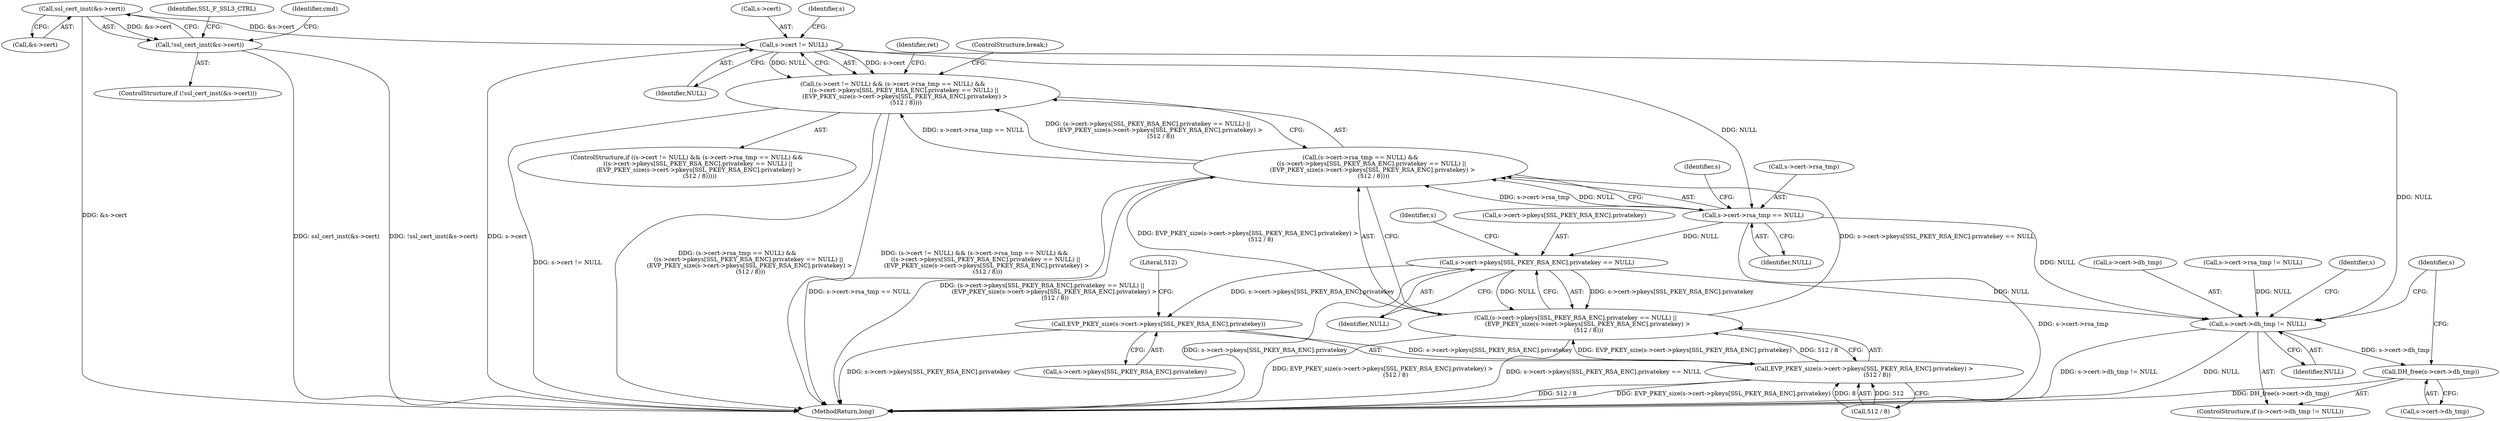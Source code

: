 digraph "0_openssl_c5b831f21d0d29d1e517d139d9d101763f60c9a2@pointer" {
"1000113" [label="(Call,ssl_cert_inst(&s->cert))"];
"1000112" [label="(Call,!ssl_cert_inst(&s->cert))"];
"1000184" [label="(Call,s->cert != NULL)"];
"1000183" [label="(Call,(s->cert != NULL) && (s->cert->rsa_tmp == NULL) &&\n            ((s->cert->pkeys[SSL_PKEY_RSA_ENC].privatekey == NULL) ||\n             (EVP_PKEY_size(s->cert->pkeys[SSL_PKEY_RSA_ENC].privatekey) >\n              (512 / 8))))"];
"1000190" [label="(Call,s->cert->rsa_tmp == NULL)"];
"1000189" [label="(Call,(s->cert->rsa_tmp == NULL) &&\n            ((s->cert->pkeys[SSL_PKEY_RSA_ENC].privatekey == NULL) ||\n             (EVP_PKEY_size(s->cert->pkeys[SSL_PKEY_RSA_ENC].privatekey) >\n              (512 / 8))))"];
"1000198" [label="(Call,s->cert->pkeys[SSL_PKEY_RSA_ENC].privatekey == NULL)"];
"1000197" [label="(Call,(s->cert->pkeys[SSL_PKEY_RSA_ENC].privatekey == NULL) ||\n             (EVP_PKEY_size(s->cert->pkeys[SSL_PKEY_RSA_ENC].privatekey) >\n              (512 / 8)))"];
"1000210" [label="(Call,EVP_PKEY_size(s->cert->pkeys[SSL_PKEY_RSA_ENC].privatekey))"];
"1000209" [label="(Call,EVP_PKEY_size(s->cert->pkeys[SSL_PKEY_RSA_ENC].privatekey) >\n              (512 / 8))"];
"1000369" [label="(Call,s->cert->dh_tmp != NULL)"];
"1000376" [label="(Call,DH_free(s->cert->dh_tmp))"];
"1000182" [label="(ControlStructure,if ((s->cert != NULL) && (s->cert->rsa_tmp == NULL) &&\n            ((s->cert->pkeys[SSL_PKEY_RSA_ENC].privatekey == NULL) ||\n             (EVP_PKEY_size(s->cert->pkeys[SSL_PKEY_RSA_ENC].privatekey) >\n              (512 / 8)))))"];
"1000197" [label="(Call,(s->cert->pkeys[SSL_PKEY_RSA_ENC].privatekey == NULL) ||\n             (EVP_PKEY_size(s->cert->pkeys[SSL_PKEY_RSA_ENC].privatekey) >\n              (512 / 8)))"];
"1000188" [label="(Identifier,NULL)"];
"1000385" [label="(Identifier,s)"];
"1000198" [label="(Call,s->cert->pkeys[SSL_PKEY_RSA_ENC].privatekey == NULL)"];
"1000370" [label="(Call,s->cert->dh_tmp)"];
"1000196" [label="(Identifier,NULL)"];
"1000224" [label="(Identifier,ret)"];
"1000220" [label="(Call,512 / 8)"];
"1000221" [label="(Literal,512)"];
"1000191" [label="(Call,s->cert->rsa_tmp)"];
"1000215" [label="(Identifier,s)"];
"1000111" [label="(ControlStructure,if (!ssl_cert_inst(&s->cert)))"];
"1000210" [label="(Call,EVP_PKEY_size(s->cert->pkeys[SSL_PKEY_RSA_ENC].privatekey))"];
"1000189" [label="(Call,(s->cert->rsa_tmp == NULL) &&\n            ((s->cert->pkeys[SSL_PKEY_RSA_ENC].privatekey == NULL) ||\n             (EVP_PKEY_size(s->cert->pkeys[SSL_PKEY_RSA_ENC].privatekey) >\n              (512 / 8))))"];
"1000113" [label="(Call,ssl_cert_inst(&s->cert))"];
"1000120" [label="(Identifier,SSL_F_SSL3_CTRL)"];
"1000184" [label="(Call,s->cert != NULL)"];
"1000190" [label="(Call,s->cert->rsa_tmp == NULL)"];
"1000203" [label="(Identifier,s)"];
"1000211" [label="(Call,s->cert->pkeys[SSL_PKEY_RSA_ENC].privatekey)"];
"1000183" [label="(Call,(s->cert != NULL) && (s->cert->rsa_tmp == NULL) &&\n            ((s->cert->pkeys[SSL_PKEY_RSA_ENC].privatekey == NULL) ||\n             (EVP_PKEY_size(s->cert->pkeys[SSL_PKEY_RSA_ENC].privatekey) >\n              (512 / 8))))"];
"1000375" [label="(Identifier,NULL)"];
"1000376" [label="(Call,DH_free(s->cert->dh_tmp))"];
"1000125" [label="(Identifier,cmd)"];
"1000112" [label="(Call,!ssl_cert_inst(&s->cert))"];
"1000377" [label="(Call,s->cert->dh_tmp)"];
"1000226" [label="(ControlStructure,break;)"];
"1000368" [label="(ControlStructure,if (s->cert->dh_tmp != NULL))"];
"1000114" [label="(Call,&s->cert)"];
"1000209" [label="(Call,EVP_PKEY_size(s->cert->pkeys[SSL_PKEY_RSA_ENC].privatekey) >\n              (512 / 8))"];
"1000259" [label="(Call,s->cert->rsa_tmp != NULL)"];
"1000185" [label="(Call,s->cert)"];
"1000208" [label="(Identifier,NULL)"];
"1000193" [label="(Identifier,s)"];
"1000199" [label="(Call,s->cert->pkeys[SSL_PKEY_RSA_ENC].privatekey)"];
"1000379" [label="(Identifier,s)"];
"1000392" [label="(MethodReturn,long)"];
"1000369" [label="(Call,s->cert->dh_tmp != NULL)"];
"1000113" -> "1000112"  [label="AST: "];
"1000113" -> "1000114"  [label="CFG: "];
"1000114" -> "1000113"  [label="AST: "];
"1000112" -> "1000113"  [label="CFG: "];
"1000113" -> "1000392"  [label="DDG: &s->cert"];
"1000113" -> "1000112"  [label="DDG: &s->cert"];
"1000113" -> "1000184"  [label="DDG: &s->cert"];
"1000112" -> "1000111"  [label="AST: "];
"1000120" -> "1000112"  [label="CFG: "];
"1000125" -> "1000112"  [label="CFG: "];
"1000112" -> "1000392"  [label="DDG: !ssl_cert_inst(&s->cert)"];
"1000112" -> "1000392"  [label="DDG: ssl_cert_inst(&s->cert)"];
"1000184" -> "1000183"  [label="AST: "];
"1000184" -> "1000188"  [label="CFG: "];
"1000185" -> "1000184"  [label="AST: "];
"1000188" -> "1000184"  [label="AST: "];
"1000193" -> "1000184"  [label="CFG: "];
"1000183" -> "1000184"  [label="CFG: "];
"1000184" -> "1000392"  [label="DDG: s->cert"];
"1000184" -> "1000183"  [label="DDG: s->cert"];
"1000184" -> "1000183"  [label="DDG: NULL"];
"1000184" -> "1000190"  [label="DDG: NULL"];
"1000184" -> "1000369"  [label="DDG: NULL"];
"1000183" -> "1000182"  [label="AST: "];
"1000183" -> "1000189"  [label="CFG: "];
"1000189" -> "1000183"  [label="AST: "];
"1000224" -> "1000183"  [label="CFG: "];
"1000226" -> "1000183"  [label="CFG: "];
"1000183" -> "1000392"  [label="DDG: s->cert != NULL"];
"1000183" -> "1000392"  [label="DDG: (s->cert->rsa_tmp == NULL) &&\n            ((s->cert->pkeys[SSL_PKEY_RSA_ENC].privatekey == NULL) ||\n             (EVP_PKEY_size(s->cert->pkeys[SSL_PKEY_RSA_ENC].privatekey) >\n              (512 / 8)))"];
"1000183" -> "1000392"  [label="DDG: (s->cert != NULL) && (s->cert->rsa_tmp == NULL) &&\n            ((s->cert->pkeys[SSL_PKEY_RSA_ENC].privatekey == NULL) ||\n             (EVP_PKEY_size(s->cert->pkeys[SSL_PKEY_RSA_ENC].privatekey) >\n              (512 / 8)))"];
"1000189" -> "1000183"  [label="DDG: s->cert->rsa_tmp == NULL"];
"1000189" -> "1000183"  [label="DDG: (s->cert->pkeys[SSL_PKEY_RSA_ENC].privatekey == NULL) ||\n             (EVP_PKEY_size(s->cert->pkeys[SSL_PKEY_RSA_ENC].privatekey) >\n              (512 / 8))"];
"1000190" -> "1000189"  [label="AST: "];
"1000190" -> "1000196"  [label="CFG: "];
"1000191" -> "1000190"  [label="AST: "];
"1000196" -> "1000190"  [label="AST: "];
"1000203" -> "1000190"  [label="CFG: "];
"1000189" -> "1000190"  [label="CFG: "];
"1000190" -> "1000392"  [label="DDG: s->cert->rsa_tmp"];
"1000190" -> "1000189"  [label="DDG: s->cert->rsa_tmp"];
"1000190" -> "1000189"  [label="DDG: NULL"];
"1000190" -> "1000198"  [label="DDG: NULL"];
"1000190" -> "1000369"  [label="DDG: NULL"];
"1000189" -> "1000197"  [label="CFG: "];
"1000197" -> "1000189"  [label="AST: "];
"1000189" -> "1000392"  [label="DDG: s->cert->rsa_tmp == NULL"];
"1000189" -> "1000392"  [label="DDG: (s->cert->pkeys[SSL_PKEY_RSA_ENC].privatekey == NULL) ||\n             (EVP_PKEY_size(s->cert->pkeys[SSL_PKEY_RSA_ENC].privatekey) >\n              (512 / 8))"];
"1000197" -> "1000189"  [label="DDG: s->cert->pkeys[SSL_PKEY_RSA_ENC].privatekey == NULL"];
"1000197" -> "1000189"  [label="DDG: EVP_PKEY_size(s->cert->pkeys[SSL_PKEY_RSA_ENC].privatekey) >\n              (512 / 8)"];
"1000198" -> "1000197"  [label="AST: "];
"1000198" -> "1000208"  [label="CFG: "];
"1000199" -> "1000198"  [label="AST: "];
"1000208" -> "1000198"  [label="AST: "];
"1000215" -> "1000198"  [label="CFG: "];
"1000197" -> "1000198"  [label="CFG: "];
"1000198" -> "1000392"  [label="DDG: s->cert->pkeys[SSL_PKEY_RSA_ENC].privatekey"];
"1000198" -> "1000197"  [label="DDG: s->cert->pkeys[SSL_PKEY_RSA_ENC].privatekey"];
"1000198" -> "1000197"  [label="DDG: NULL"];
"1000198" -> "1000210"  [label="DDG: s->cert->pkeys[SSL_PKEY_RSA_ENC].privatekey"];
"1000198" -> "1000369"  [label="DDG: NULL"];
"1000197" -> "1000209"  [label="CFG: "];
"1000209" -> "1000197"  [label="AST: "];
"1000197" -> "1000392"  [label="DDG: EVP_PKEY_size(s->cert->pkeys[SSL_PKEY_RSA_ENC].privatekey) >\n              (512 / 8)"];
"1000197" -> "1000392"  [label="DDG: s->cert->pkeys[SSL_PKEY_RSA_ENC].privatekey == NULL"];
"1000209" -> "1000197"  [label="DDG: EVP_PKEY_size(s->cert->pkeys[SSL_PKEY_RSA_ENC].privatekey)"];
"1000209" -> "1000197"  [label="DDG: 512 / 8"];
"1000210" -> "1000209"  [label="AST: "];
"1000210" -> "1000211"  [label="CFG: "];
"1000211" -> "1000210"  [label="AST: "];
"1000221" -> "1000210"  [label="CFG: "];
"1000210" -> "1000392"  [label="DDG: s->cert->pkeys[SSL_PKEY_RSA_ENC].privatekey"];
"1000210" -> "1000209"  [label="DDG: s->cert->pkeys[SSL_PKEY_RSA_ENC].privatekey"];
"1000209" -> "1000220"  [label="CFG: "];
"1000220" -> "1000209"  [label="AST: "];
"1000209" -> "1000392"  [label="DDG: EVP_PKEY_size(s->cert->pkeys[SSL_PKEY_RSA_ENC].privatekey)"];
"1000209" -> "1000392"  [label="DDG: 512 / 8"];
"1000220" -> "1000209"  [label="DDG: 512"];
"1000220" -> "1000209"  [label="DDG: 8"];
"1000369" -> "1000368"  [label="AST: "];
"1000369" -> "1000375"  [label="CFG: "];
"1000370" -> "1000369"  [label="AST: "];
"1000375" -> "1000369"  [label="AST: "];
"1000379" -> "1000369"  [label="CFG: "];
"1000385" -> "1000369"  [label="CFG: "];
"1000369" -> "1000392"  [label="DDG: s->cert->dh_tmp != NULL"];
"1000369" -> "1000392"  [label="DDG: NULL"];
"1000259" -> "1000369"  [label="DDG: NULL"];
"1000369" -> "1000376"  [label="DDG: s->cert->dh_tmp"];
"1000376" -> "1000368"  [label="AST: "];
"1000376" -> "1000377"  [label="CFG: "];
"1000377" -> "1000376"  [label="AST: "];
"1000385" -> "1000376"  [label="CFG: "];
"1000376" -> "1000392"  [label="DDG: DH_free(s->cert->dh_tmp)"];
}
